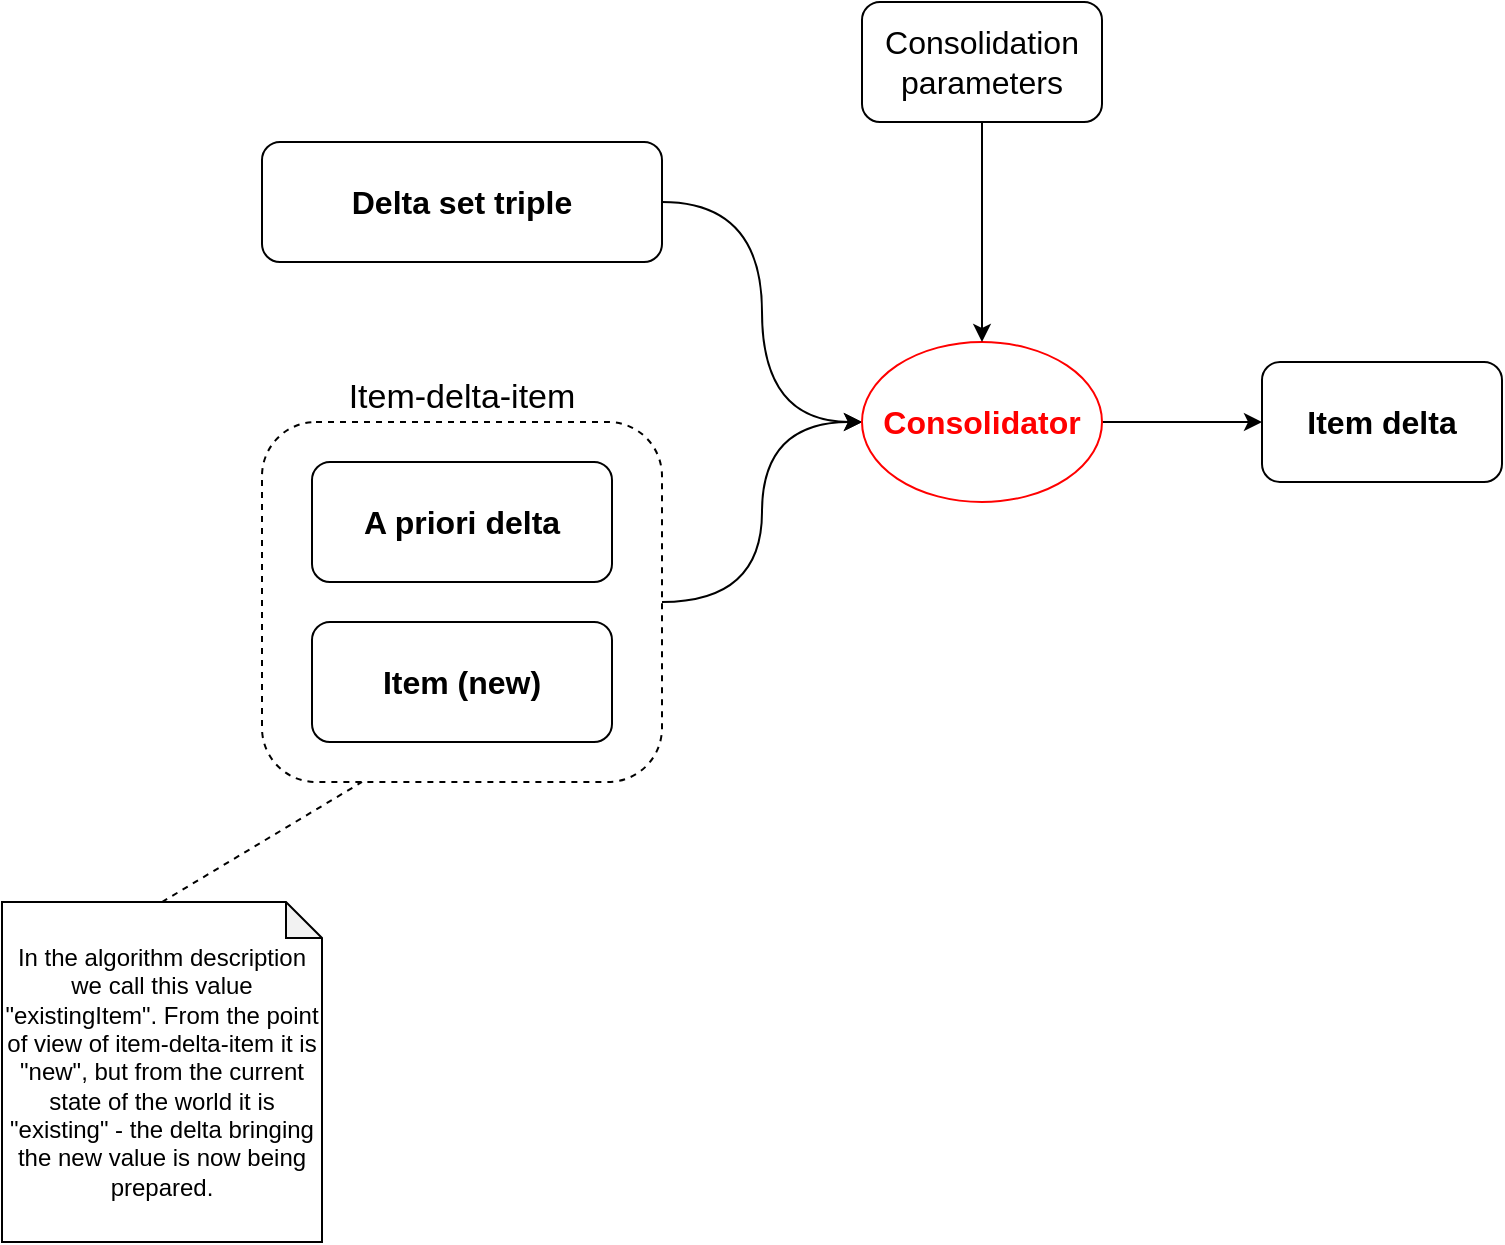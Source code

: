 <mxfile version="13.3.5" type="device"><diagram id="2CXXKNL4dJKv2EsnM4Oi" name="Page-1"><mxGraphModel dx="1086" dy="966" grid="1" gridSize="10" guides="1" tooltips="1" connect="1" arrows="1" fold="1" page="1" pageScale="1" pageWidth="850" pageHeight="1100" math="0" shadow="0"><root><mxCell id="0"/><mxCell id="1" parent="0"/><mxCell id="18Tgew5EiK7Az2_w-JO5-1" style="edgeStyle=orthogonalEdgeStyle;curved=1;rounded=0;orthogonalLoop=1;jettySize=auto;html=1;exitX=1;exitY=0.5;exitDx=0;exitDy=0;" edge="1" parent="1" source="R35VpkY7V11JAlTQAnpm-15" target="R35VpkY7V11JAlTQAnpm-2"><mxGeometry relative="1" as="geometry"/></mxCell><mxCell id="R35VpkY7V11JAlTQAnpm-15" value="&lt;font style=&quot;font-size: 17px&quot;&gt;Item-delta-item&lt;/font&gt;" style="rounded=1;whiteSpace=wrap;html=1;labelPosition=center;verticalLabelPosition=top;align=center;verticalAlign=bottom;dashed=1;" parent="1" vertex="1"><mxGeometry x="400" y="360" width="200" height="180" as="geometry"/></mxCell><mxCell id="Y47i2fRJ44QK5DPaclkx-2" value="Item (new)" style="rounded=1;whiteSpace=wrap;html=1;fontSize=16;fontStyle=1" parent="1" vertex="1"><mxGeometry x="425" y="460" width="150" height="60" as="geometry"/></mxCell><mxCell id="R35VpkY7V11JAlTQAnpm-6" style="edgeStyle=orthogonalEdgeStyle;rounded=0;orthogonalLoop=1;jettySize=auto;html=1;exitX=1;exitY=0.5;exitDx=0;exitDy=0;entryX=0;entryY=0.5;entryDx=0;entryDy=0;curved=1;" parent="1" source="Y47i2fRJ44QK5DPaclkx-4" target="R35VpkY7V11JAlTQAnpm-2" edge="1"><mxGeometry relative="1" as="geometry"/></mxCell><mxCell id="Y47i2fRJ44QK5DPaclkx-4" value="Delta set triple" style="rounded=1;whiteSpace=wrap;html=1;fontSize=16;fontStyle=1" parent="1" vertex="1"><mxGeometry x="400" y="220" width="200" height="60" as="geometry"/></mxCell><mxCell id="R35VpkY7V11JAlTQAnpm-1" value="A priori delta" style="rounded=1;whiteSpace=wrap;html=1;fontSize=16;fontStyle=1" parent="1" vertex="1"><mxGeometry x="425" y="380" width="150" height="60" as="geometry"/></mxCell><mxCell id="R35VpkY7V11JAlTQAnpm-10" style="edgeStyle=orthogonalEdgeStyle;rounded=0;orthogonalLoop=1;jettySize=auto;html=1;exitX=1;exitY=0.5;exitDx=0;exitDy=0;entryX=0;entryY=0.5;entryDx=0;entryDy=0;" parent="1" source="R35VpkY7V11JAlTQAnpm-2" target="R35VpkY7V11JAlTQAnpm-9" edge="1"><mxGeometry relative="1" as="geometry"/></mxCell><mxCell id="R35VpkY7V11JAlTQAnpm-2" value="&lt;div&gt;Consolidator&lt;/div&gt;" style="ellipse;whiteSpace=wrap;html=1;fontSize=16;fontColor=#FF0000;fontStyle=1;strokeColor=#FF0000;" parent="1" vertex="1"><mxGeometry x="700" y="320" width="120" height="80" as="geometry"/></mxCell><mxCell id="R35VpkY7V11JAlTQAnpm-8" style="edgeStyle=orthogonalEdgeStyle;rounded=0;orthogonalLoop=1;jettySize=auto;html=1;exitX=0.5;exitY=1;exitDx=0;exitDy=0;entryX=0.5;entryY=0;entryDx=0;entryDy=0;" parent="1" source="R35VpkY7V11JAlTQAnpm-3" target="R35VpkY7V11JAlTQAnpm-2" edge="1"><mxGeometry relative="1" as="geometry"/></mxCell><mxCell id="R35VpkY7V11JAlTQAnpm-3" value="Consolidation parameters" style="rounded=1;whiteSpace=wrap;html=1;fontSize=16;" parent="1" vertex="1"><mxGeometry x="700" y="150" width="120" height="60" as="geometry"/></mxCell><mxCell id="R35VpkY7V11JAlTQAnpm-9" value="Item delta" style="rounded=1;whiteSpace=wrap;html=1;fontSize=16;fontStyle=1" parent="1" vertex="1"><mxGeometry x="900" y="330" width="120" height="60" as="geometry"/></mxCell><mxCell id="18Tgew5EiK7Az2_w-JO5-4" style="rounded=0;orthogonalLoop=1;jettySize=auto;html=1;exitX=0.5;exitY=0;exitDx=0;exitDy=0;exitPerimeter=0;entryX=0.25;entryY=1;entryDx=0;entryDy=0;dashed=1;endArrow=none;endFill=0;" edge="1" parent="1" source="18Tgew5EiK7Az2_w-JO5-2" target="R35VpkY7V11JAlTQAnpm-15"><mxGeometry relative="1" as="geometry"/></mxCell><mxCell id="18Tgew5EiK7Az2_w-JO5-2" value="In the algorithm description we call this value &quot;existingItem&quot;. From the point of view of item-delta-item it is &quot;new&quot;, but from the current state of the world it is &quot;existing&quot; - the delta bringing the new value is now being prepared." style="shape=note;whiteSpace=wrap;html=1;backgroundOutline=1;darkOpacity=0.05;size=18;" vertex="1" parent="1"><mxGeometry x="270" y="600" width="160" height="170" as="geometry"/></mxCell></root></mxGraphModel></diagram></mxfile>